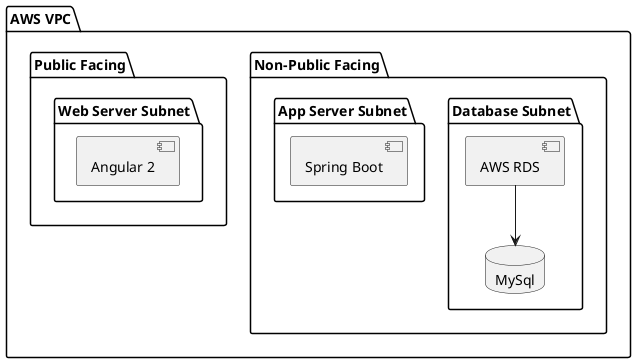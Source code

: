 @startuml

package "AWS VPC" {
  folder "Non-Public Facing" {
  folder "Database Subnet" {
        [AWS RDS]  --> MySql
    }
    folder "App Server Subnet" {
        [Spring Boot]
    }
  }
  folder "Public Facing" {
    folder "Web Server Subnet" {
       [Angular 2]
    }
  }
}

database "MySql" {

}

@enduml